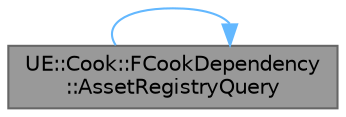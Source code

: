digraph "UE::Cook::FCookDependency::AssetRegistryQuery"
{
 // INTERACTIVE_SVG=YES
 // LATEX_PDF_SIZE
  bgcolor="transparent";
  edge [fontname=Helvetica,fontsize=10,labelfontname=Helvetica,labelfontsize=10];
  node [fontname=Helvetica,fontsize=10,shape=box,height=0.2,width=0.4];
  rankdir="RL";
  Node1 [id="Node000001",label="UE::Cook::FCookDependency\l::AssetRegistryQuery",height=0.2,width=0.4,color="gray40", fillcolor="grey60", style="filled", fontcolor="black",tooltip="Adds a dependency on the results reported by an AssetRegistry query."];
  Node1 -> Node1 [id="edge1_Node000001_Node000001",dir="back",color="steelblue1",style="solid",tooltip=" "];
}
